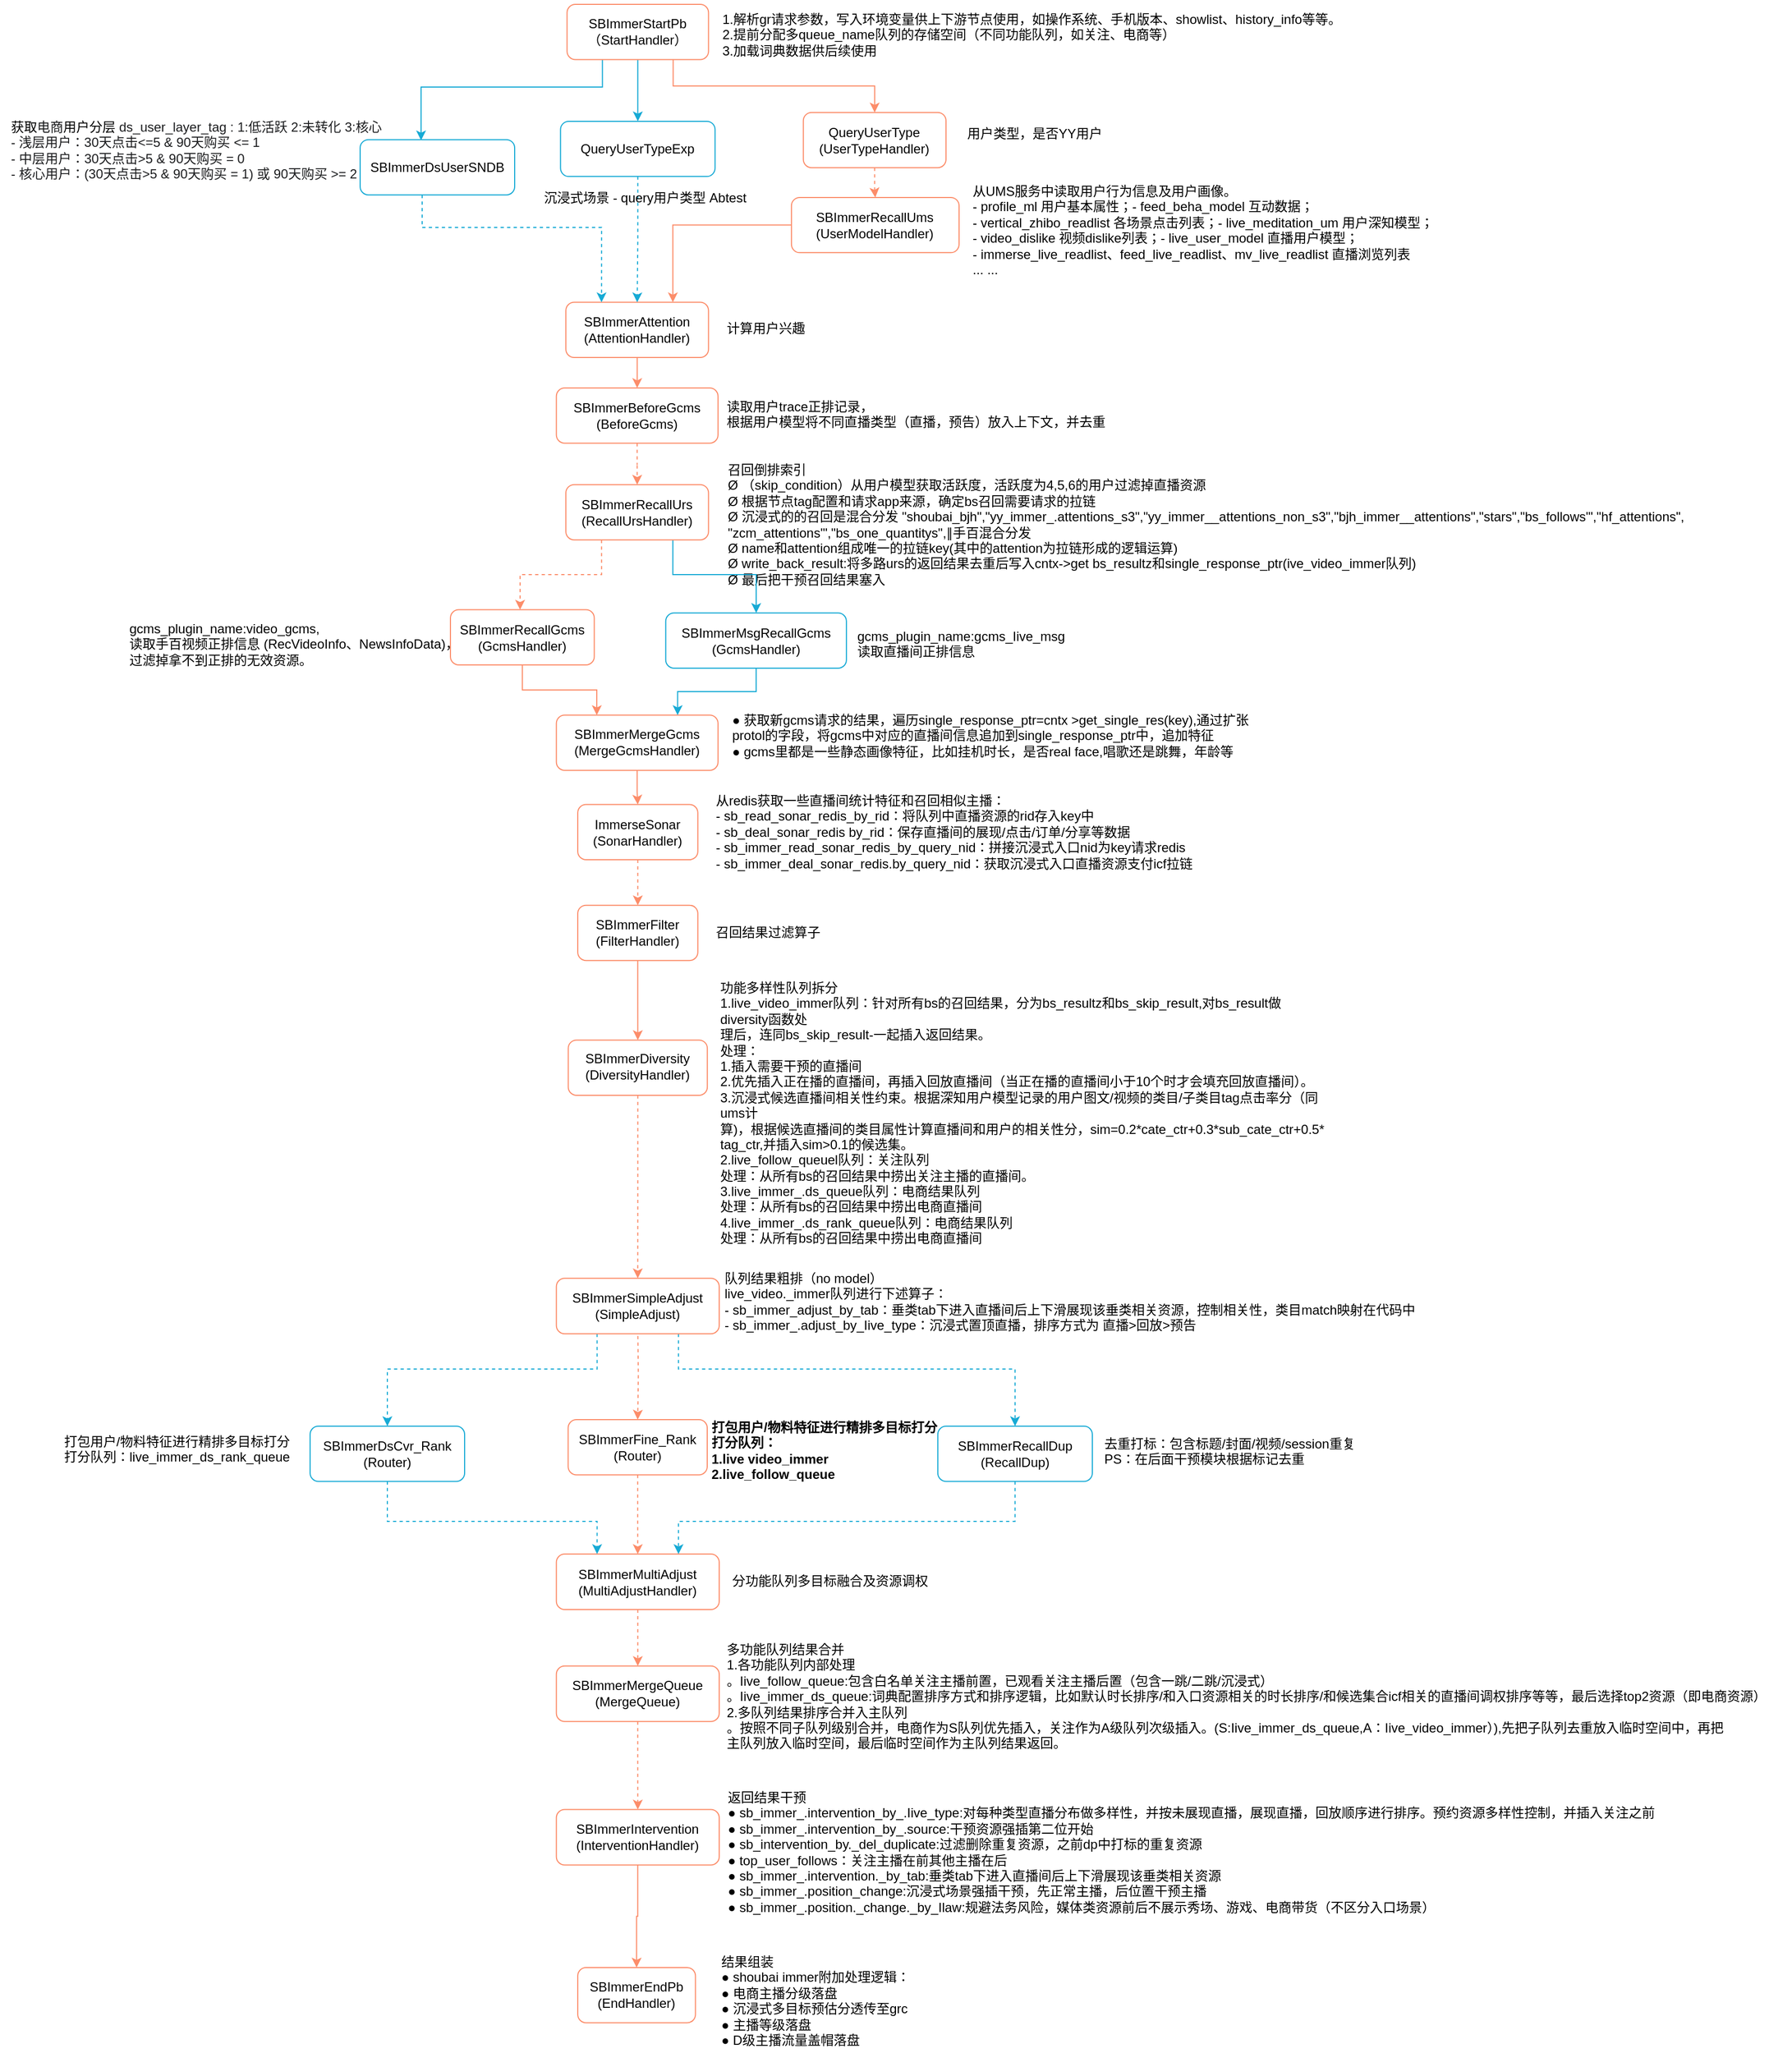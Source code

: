 <mxfile version="24.3.0" type="github">
  <diagram name="第 1 页" id="BZP7j4EBE2frMY6dUary">
    <mxGraphModel dx="1517" dy="2173" grid="1" gridSize="10" guides="1" tooltips="1" connect="1" arrows="1" fold="1" page="1" pageScale="1" pageWidth="827" pageHeight="1169" math="0" shadow="0">
      <root>
        <mxCell id="0" />
        <mxCell id="1" parent="0" />
        <mxCell id="CTMLsmFPayaTSugQ_vrA-52" value="1.解析gr请求参数，写入环境变量供上下游节点使用，如操作系统、手机版本、showlist、history_info等等。&#xa;2.提前分配多queue_name队列的存储空间（不同功能队列，如关注、电商等）&#xa;3.加载词典数据供后续使用" style="text;whiteSpace=wrap;verticalAlign=middle;" parent="1" vertex="1">
          <mxGeometry x="-165" y="-959" width="675" height="64" as="geometry" />
        </mxCell>
        <mxCell id="CTMLsmFPayaTSugQ_vrA-54" value="用户类型，是否YY用户" style="text;whiteSpace=wrap;" parent="1" vertex="1">
          <mxGeometry x="60" y="-850.28" width="160" height="40" as="geometry" />
        </mxCell>
        <mxCell id="CTMLsmFPayaTSugQ_vrA-55" value="从UMS服务中读取用户行为信息及用户画像。&#xa;- profile_ml 用户基本属性；- feed_beha_model 互动数据；&#xa;- vertical_zhibo_readlist 各场景点击列表；- live_meditation_um 用户深知模型；&#xa;- video_dislike 视频dislike列表；- live_user_model 直播用户模型；&#xa;- immerse_live_readlist、feed_live_readlist、mv_live_readlist 直播浏览列表&#xa;... ..." style="text;whiteSpace=wrap;" parent="1" vertex="1">
          <mxGeometry x="65" y="-796.83" width="462" height="70" as="geometry" />
        </mxCell>
        <mxCell id="CTMLsmFPayaTSugQ_vrA-57" value="计算用户兴趣" style="text;whiteSpace=wrap;" parent="1" vertex="1">
          <mxGeometry x="-161" y="-671" width="470" height="40" as="geometry" />
        </mxCell>
        <mxCell id="CTMLsmFPayaTSugQ_vrA-58" value="读取用户trace正排记录，&#xa;根据用户模型将不同直播类型（直播，预告）放入上下文，并去重" style="text;whiteSpace=wrap;" parent="1" vertex="1">
          <mxGeometry x="-161" y="-599" width="450" height="40" as="geometry" />
        </mxCell>
        <mxCell id="CTMLsmFPayaTSugQ_vrA-59" value="召回倒排索引&#xa;Ø （skip_condition）从用户模型获取活跃度，活跃度为4,5,6的用户过滤掉直播资源&#xa;Ø 根据节点tag配置和请求app来源，确定bs召回需要请求的拉链&#xa;Ø 沉浸式的的召回是混合分发 &quot;shoubai_bjh&quot;,&quot;yy_immer_.attentions_s3&quot;,&quot;yy_immer__attentions_non_s3&quot;,&quot;bjh_immer__attentions&quot;,&quot;stars&quot;,&quot;bs_follows&#39;&quot;,&quot;hf_attentions&quot;,&#xa;&quot;zcm_attentions&#39;&quot;,&quot;bs_one_quantitys&quot;,∥手百混合分发&#xa;Ø name和attention组成唯一的拉链key(其中的attention为拉链形成的逻辑运算)&#xa;Ø write_back_result:将多路urs的返回结果去重后写入cntx-&gt;get bs_resultz和single_response_ptr(ive_video_immer队列)&#xa;Ø 最后把干预召回结果塞入" style="text;whiteSpace=wrap;" parent="1" vertex="1">
          <mxGeometry x="-160" y="-541" width="979" height="150" as="geometry" />
        </mxCell>
        <mxCell id="CTMLsmFPayaTSugQ_vrA-6" style="edgeStyle=orthogonalEdgeStyle;rounded=0;orthogonalLoop=1;jettySize=auto;html=1;exitX=0.75;exitY=1;exitDx=0;exitDy=0;entryX=0.5;entryY=0;entryDx=0;entryDy=0;strokeColor=#FC8D6A;endArrow=classic;endFill=1;" parent="1" source="CTMLsmFPayaTSugQ_vrA-2" target="CTMLsmFPayaTSugQ_vrA-3" edge="1">
          <mxGeometry relative="1" as="geometry" />
        </mxCell>
        <mxCell id="1q_19juKDQYcNWKgW3-u-2" style="edgeStyle=orthogonalEdgeStyle;rounded=0;orthogonalLoop=1;jettySize=auto;html=1;exitX=0.25;exitY=1;exitDx=0;exitDy=0;strokeColor=#17AAD5;" parent="1" source="CTMLsmFPayaTSugQ_vrA-2" edge="1">
          <mxGeometry relative="1" as="geometry">
            <mxPoint x="-440" y="-830" as="targetPoint" />
            <Array as="points">
              <mxPoint x="-273" y="-879" />
              <mxPoint x="-440" y="-879" />
              <mxPoint x="-440" y="-831" />
            </Array>
          </mxGeometry>
        </mxCell>
        <mxCell id="1q_19juKDQYcNWKgW3-u-3" style="edgeStyle=orthogonalEdgeStyle;rounded=0;orthogonalLoop=1;jettySize=auto;html=1;strokeColor=#17AAD5;" parent="1" source="CTMLsmFPayaTSugQ_vrA-2" target="CTMLsmFPayaTSugQ_vrA-22" edge="1">
          <mxGeometry relative="1" as="geometry" />
        </mxCell>
        <mxCell id="CTMLsmFPayaTSugQ_vrA-2" value="&lt;font style=&quot;font-size: 12px;&quot;&gt;SBImmerStartPb&lt;/font&gt;&lt;div style=&quot;&quot;&gt;&lt;font style=&quot;font-size: 12px;&quot;&gt;（StartHandler）&lt;/font&gt;&lt;br&gt;&lt;/div&gt;" style="rounded=1;whiteSpace=wrap;html=1;strokeColor=#FC8D6A;" parent="1" vertex="1">
          <mxGeometry x="-305.822" y="-955" width="130.014" height="50.723" as="geometry" />
        </mxCell>
        <mxCell id="CTMLsmFPayaTSugQ_vrA-27" value="" style="edgeStyle=orthogonalEdgeStyle;rounded=0;orthogonalLoop=1;jettySize=auto;html=1;dashed=1;endArrow=classic;endFill=1;strokeColor=#FC8D6A;" parent="1" source="CTMLsmFPayaTSugQ_vrA-3" target="CTMLsmFPayaTSugQ_vrA-4" edge="1">
          <mxGeometry relative="1" as="geometry" />
        </mxCell>
        <mxCell id="CTMLsmFPayaTSugQ_vrA-3" value="QueryUserType&lt;div&gt;(UserTypeHandler)&lt;br&gt;&lt;/div&gt;" style="rounded=1;whiteSpace=wrap;html=1;strokeColor=#FC8D6A;" parent="1" vertex="1">
          <mxGeometry x="-88.659" y="-855.646" width="131.106" height="50.723" as="geometry" />
        </mxCell>
        <mxCell id="CTMLsmFPayaTSugQ_vrA-28" style="edgeStyle=orthogonalEdgeStyle;rounded=0;orthogonalLoop=1;jettySize=auto;html=1;entryX=0.75;entryY=0;entryDx=0;entryDy=0;endArrow=classic;endFill=1;strokeColor=#FC8D6A;" parent="1" source="CTMLsmFPayaTSugQ_vrA-4" target="CTMLsmFPayaTSugQ_vrA-7" edge="1">
          <mxGeometry relative="1" as="geometry" />
        </mxCell>
        <mxCell id="CTMLsmFPayaTSugQ_vrA-4" value="SBImmerRecallUms&lt;div&gt;(UserModelHandler)&lt;br&gt;&lt;/div&gt;" style="rounded=1;whiteSpace=wrap;html=1;strokeColor=#FC8D6A;" parent="1" vertex="1">
          <mxGeometry x="-99.585" y="-777.557" width="154.05" height="50.723" as="geometry" />
        </mxCell>
        <mxCell id="CTMLsmFPayaTSugQ_vrA-30" value="" style="edgeStyle=orthogonalEdgeStyle;rounded=0;orthogonalLoop=1;jettySize=auto;html=1;strokeColor=#FC8D6A;" parent="1" source="CTMLsmFPayaTSugQ_vrA-7" target="CTMLsmFPayaTSugQ_vrA-8" edge="1">
          <mxGeometry relative="1" as="geometry" />
        </mxCell>
        <mxCell id="CTMLsmFPayaTSugQ_vrA-7" value="SBImmerAttention&lt;div&gt;(AttentionHandler)&lt;br&gt;&lt;/div&gt;" style="rounded=1;whiteSpace=wrap;html=1;strokeColor=#FC8D6A;" parent="1" vertex="1">
          <mxGeometry x="-306.914" y="-681.214" width="131.106" height="50.723" as="geometry" />
        </mxCell>
        <mxCell id="CTMLsmFPayaTSugQ_vrA-31" style="edgeStyle=orthogonalEdgeStyle;rounded=0;orthogonalLoop=1;jettySize=auto;html=1;entryX=0.5;entryY=0;entryDx=0;entryDy=0;strokeColor=#FC8D6A;dashed=1;" parent="1" source="CTMLsmFPayaTSugQ_vrA-8" target="CTMLsmFPayaTSugQ_vrA-9" edge="1">
          <mxGeometry relative="1" as="geometry" />
        </mxCell>
        <mxCell id="CTMLsmFPayaTSugQ_vrA-8" value="SBImmerBeforeGcms&lt;div&gt;(BeforeGcms)&lt;br&gt;&lt;/div&gt;" style="rounded=1;whiteSpace=wrap;html=1;strokeColor=#FC8D6A;" parent="1" vertex="1">
          <mxGeometry x="-315.655" y="-602.483" width="148.587" height="50.723" as="geometry" />
        </mxCell>
        <mxCell id="CTMLsmFPayaTSugQ_vrA-32" style="edgeStyle=orthogonalEdgeStyle;rounded=0;orthogonalLoop=1;jettySize=auto;html=1;exitX=0.25;exitY=1;exitDx=0;exitDy=0;strokeColor=#FC8D6A;dashed=1;" parent="1" source="CTMLsmFPayaTSugQ_vrA-9" target="CTMLsmFPayaTSugQ_vrA-10" edge="1">
          <mxGeometry relative="1" as="geometry">
            <Array as="points">
              <mxPoint x="-274" y="-431" />
              <mxPoint x="-349" y="-431" />
            </Array>
          </mxGeometry>
        </mxCell>
        <mxCell id="CTMLsmFPayaTSugQ_vrA-33" style="edgeStyle=orthogonalEdgeStyle;rounded=0;orthogonalLoop=1;jettySize=auto;html=1;exitX=0.75;exitY=1;exitDx=0;exitDy=0;strokeColor=#17AAD5;" parent="1" source="CTMLsmFPayaTSugQ_vrA-9" target="CTMLsmFPayaTSugQ_vrA-23" edge="1">
          <mxGeometry relative="1" as="geometry">
            <Array as="points">
              <mxPoint x="-209" y="-431" />
              <mxPoint x="-132" y="-431" />
            </Array>
          </mxGeometry>
        </mxCell>
        <mxCell id="CTMLsmFPayaTSugQ_vrA-34" style="edgeStyle=orthogonalEdgeStyle;rounded=0;orthogonalLoop=1;jettySize=auto;html=1;entryX=0.25;entryY=0;entryDx=0;entryDy=0;strokeColor=#FC8D6A;" parent="1" source="CTMLsmFPayaTSugQ_vrA-10" target="CTMLsmFPayaTSugQ_vrA-11" edge="1">
          <mxGeometry relative="1" as="geometry" />
        </mxCell>
        <mxCell id="CTMLsmFPayaTSugQ_vrA-9" value="SBImmerRecallUrs&lt;div&gt;(RecallUrsHandler)&lt;br&gt;&lt;/div&gt;" style="rounded=1;whiteSpace=wrap;html=1;strokeColor=#FC8D6A;" parent="1" vertex="1">
          <mxGeometry x="-306.914" y="-513.649" width="131.106" height="50.723" as="geometry" />
        </mxCell>
        <mxCell id="CTMLsmFPayaTSugQ_vrA-10" value="SBImmerRecallGcms&lt;div&gt;(GcmsHandler)&lt;br&gt;&lt;/div&gt;" style="rounded=1;whiteSpace=wrap;html=1;strokeColor=#FC8D6A;" parent="1" vertex="1">
          <mxGeometry x="-413.003" y="-398.755" width="132.199" height="50.723" as="geometry" />
        </mxCell>
        <mxCell id="CTMLsmFPayaTSugQ_vrA-36" value="" style="edgeStyle=orthogonalEdgeStyle;rounded=0;orthogonalLoop=1;jettySize=auto;html=1;strokeColor=#FC8D6A;" parent="1" source="CTMLsmFPayaTSugQ_vrA-11" target="CTMLsmFPayaTSugQ_vrA-12" edge="1">
          <mxGeometry relative="1" as="geometry" />
        </mxCell>
        <mxCell id="CTMLsmFPayaTSugQ_vrA-11" value="SBImmerMergeGcms&lt;div&gt;(MergeGcmsHandler)&lt;br&gt;&lt;/div&gt;" style="rounded=1;whiteSpace=wrap;html=1;strokeColor=#FC8D6A;" parent="1" vertex="1">
          <mxGeometry x="-315.655" y="-301.881" width="148.587" height="50.723" as="geometry" />
        </mxCell>
        <mxCell id="CTMLsmFPayaTSugQ_vrA-38" value="" style="edgeStyle=orthogonalEdgeStyle;rounded=0;orthogonalLoop=1;jettySize=auto;html=1;strokeColor=#FC8D6A;dashed=1;" parent="1" source="CTMLsmFPayaTSugQ_vrA-12" target="CTMLsmFPayaTSugQ_vrA-13" edge="1">
          <mxGeometry relative="1" as="geometry" />
        </mxCell>
        <mxCell id="CTMLsmFPayaTSugQ_vrA-12" value="ImmerseSonar&lt;div&gt;(SonarHandler)&lt;/div&gt;" style="rounded=1;whiteSpace=wrap;html=1;strokeColor=#FC8D6A;" parent="1" vertex="1">
          <mxGeometry x="-295.989" y="-219.71" width="110.348" height="50.723" as="geometry" />
        </mxCell>
        <mxCell id="CTMLsmFPayaTSugQ_vrA-39" style="edgeStyle=orthogonalEdgeStyle;rounded=0;orthogonalLoop=1;jettySize=auto;html=1;strokeColor=#FC8D6A;" parent="1" source="CTMLsmFPayaTSugQ_vrA-13" target="CTMLsmFPayaTSugQ_vrA-14" edge="1">
          <mxGeometry relative="1" as="geometry" />
        </mxCell>
        <mxCell id="CTMLsmFPayaTSugQ_vrA-13" value="SBImmerFilter&lt;div&gt;(FilterHandler)&lt;br&gt;&lt;/div&gt;" style="rounded=1;whiteSpace=wrap;html=1;strokeColor=#FC8D6A;" parent="1" vertex="1">
          <mxGeometry x="-295.989" y="-127.153" width="110.348" height="50.723" as="geometry" />
        </mxCell>
        <mxCell id="CTMLsmFPayaTSugQ_vrA-40" value="" style="edgeStyle=orthogonalEdgeStyle;rounded=0;orthogonalLoop=1;jettySize=auto;html=1;strokeColor=#FC8D6A;dashed=1;" parent="1" source="CTMLsmFPayaTSugQ_vrA-14" target="CTMLsmFPayaTSugQ_vrA-15" edge="1">
          <mxGeometry relative="1" as="geometry" />
        </mxCell>
        <mxCell id="CTMLsmFPayaTSugQ_vrA-14" value="SBImmerDiversity&lt;div style=&quot;line-height: 140%;&quot;&gt;(DiversityHandler)&lt;br&gt;&lt;/div&gt;" style="rounded=1;whiteSpace=wrap;html=1;strokeColor=#FC8D6A;" parent="1" vertex="1">
          <mxGeometry x="-304.729" y="-3.278" width="127.828" height="50.723" as="geometry" />
        </mxCell>
        <mxCell id="CTMLsmFPayaTSugQ_vrA-41" style="edgeStyle=orthogonalEdgeStyle;rounded=0;orthogonalLoop=1;jettySize=auto;html=1;entryX=0.5;entryY=0;entryDx=0;entryDy=0;strokeColor=#FC8D6A;dashed=1;" parent="1" target="CTMLsmFPayaTSugQ_vrA-16" edge="1">
          <mxGeometry relative="1" as="geometry">
            <mxPoint x="-240.842" y="262.635" as="sourcePoint" />
          </mxGeometry>
        </mxCell>
        <mxCell id="CTMLsmFPayaTSugQ_vrA-47" style="edgeStyle=orthogonalEdgeStyle;rounded=0;orthogonalLoop=1;jettySize=auto;html=1;exitX=0.25;exitY=1;exitDx=0;exitDy=0;strokeColor=#17AAD5;dashed=1;entryX=0.5;entryY=0;entryDx=0;entryDy=0;" parent="1" source="CTMLsmFPayaTSugQ_vrA-15" target="CTMLsmFPayaTSugQ_vrA-24" edge="1">
          <mxGeometry relative="1" as="geometry">
            <mxPoint x="-421" y="359" as="targetPoint" />
            <Array as="points">
              <mxPoint x="-278" y="299" />
              <mxPoint x="-471" y="299" />
            </Array>
          </mxGeometry>
        </mxCell>
        <mxCell id="CTMLsmFPayaTSugQ_vrA-43" style="edgeStyle=orthogonalEdgeStyle;rounded=0;orthogonalLoop=1;jettySize=auto;html=1;dashed=1;strokeColor=#FC8D6A;" parent="1" source="CTMLsmFPayaTSugQ_vrA-16" target="CTMLsmFPayaTSugQ_vrA-17" edge="1">
          <mxGeometry relative="1" as="geometry" />
        </mxCell>
        <mxCell id="CTMLsmFPayaTSugQ_vrA-48" style="edgeStyle=orthogonalEdgeStyle;rounded=0;orthogonalLoop=1;jettySize=auto;html=1;exitX=0.75;exitY=1;exitDx=0;exitDy=0;strokeColor=#17AAD5;dashed=1;entryX=0.5;entryY=0;entryDx=0;entryDy=0;" parent="1" source="CTMLsmFPayaTSugQ_vrA-15" target="CTMLsmFPayaTSugQ_vrA-25" edge="1">
          <mxGeometry relative="1" as="geometry">
            <Array as="points">
              <mxPoint x="-203" y="299" />
              <mxPoint x="106" y="299" />
            </Array>
          </mxGeometry>
        </mxCell>
        <mxCell id="CTMLsmFPayaTSugQ_vrA-16" value="SBImmerFine_Rank&lt;div&gt;(Router)&lt;br&gt;&lt;/div&gt;" style="rounded=1;whiteSpace=wrap;html=1;strokeColor=#FC8D6A;" parent="1" vertex="1">
          <mxGeometry x="-304.822" y="345.49" width="127.828" height="50.723" as="geometry" />
        </mxCell>
        <mxCell id="CTMLsmFPayaTSugQ_vrA-44" style="edgeStyle=orthogonalEdgeStyle;rounded=0;orthogonalLoop=1;jettySize=auto;html=1;strokeColor=#FC8D6A;dashed=1;" parent="1" source="CTMLsmFPayaTSugQ_vrA-17" target="CTMLsmFPayaTSugQ_vrA-18" edge="1">
          <mxGeometry relative="1" as="geometry" />
        </mxCell>
        <mxCell id="CTMLsmFPayaTSugQ_vrA-15" value="SBImmerSimpleAdjust&lt;div&gt;(SimpleAdjust)&lt;br&gt;&lt;/div&gt;" style="rounded=1;whiteSpace=wrap;html=1;strokeColor=#FC8D6A;" parent="1" vertex="1">
          <mxGeometry x="-315.655" y="215.616" width="149.679" height="51.019" as="geometry" />
        </mxCell>
        <mxCell id="CTMLsmFPayaTSugQ_vrA-17" value="SBImmerMultiAdjust&lt;div&gt;(MultiAdjustHandler)&lt;br&gt;&lt;/div&gt;" style="rounded=1;whiteSpace=wrap;html=1;strokeColor=#FC8D6A;" parent="1" vertex="1">
          <mxGeometry x="-315.655" y="469.005" width="149.679" height="51.019" as="geometry" />
        </mxCell>
        <mxCell id="CTMLsmFPayaTSugQ_vrA-45" style="edgeStyle=orthogonalEdgeStyle;rounded=0;orthogonalLoop=1;jettySize=auto;html=1;entryX=0.5;entryY=0;entryDx=0;entryDy=0;dashed=1;strokeColor=#FC8D6A;" parent="1" source="CTMLsmFPayaTSugQ_vrA-18" target="CTMLsmFPayaTSugQ_vrA-19" edge="1">
          <mxGeometry relative="1" as="geometry" />
        </mxCell>
        <mxCell id="CTMLsmFPayaTSugQ_vrA-18" value="SBImmerMergeQueue&lt;div&gt;(MergeQueue)&lt;br&gt;&lt;/div&gt;" style="rounded=1;whiteSpace=wrap;html=1;strokeColor=#FC8D6A;" parent="1" vertex="1">
          <mxGeometry x="-315.655" y="571.879" width="149.679" height="51.019" as="geometry" />
        </mxCell>
        <mxCell id="CTMLsmFPayaTSugQ_vrA-46" style="edgeStyle=orthogonalEdgeStyle;rounded=0;orthogonalLoop=1;jettySize=auto;html=1;entryX=0.5;entryY=0;entryDx=0;entryDy=0;strokeColor=#FC8D6A;" parent="1" source="CTMLsmFPayaTSugQ_vrA-19" target="CTMLsmFPayaTSugQ_vrA-20" edge="1">
          <mxGeometry relative="1" as="geometry" />
        </mxCell>
        <mxCell id="CTMLsmFPayaTSugQ_vrA-19" value="SBImmerIntervention&lt;div&gt;(InterventionHandler)&lt;br&gt;&lt;/div&gt;" style="rounded=1;whiteSpace=wrap;html=1;strokeColor=#FC8D6A;" parent="1" vertex="1">
          <mxGeometry x="-315.655" y="703.753" width="149.679" height="51.019" as="geometry" />
        </mxCell>
        <mxCell id="CTMLsmFPayaTSugQ_vrA-20" value="SBImmerEndPb&lt;div&gt;(EndHandler)&lt;br&gt;&lt;/div&gt;" style="rounded=1;whiteSpace=wrap;html=1;strokeColor=#FC8D6A;" parent="1" vertex="1">
          <mxGeometry x="-295.986" y="848.997" width="108.163" height="50.723" as="geometry" />
        </mxCell>
        <mxCell id="CTMLsmFPayaTSugQ_vrA-29" style="edgeStyle=orthogonalEdgeStyle;rounded=0;orthogonalLoop=1;jettySize=auto;html=1;entryX=0.5;entryY=0;entryDx=0;entryDy=0;dashed=1;strokeColor=#17AAD5;" parent="1" source="CTMLsmFPayaTSugQ_vrA-22" target="CTMLsmFPayaTSugQ_vrA-7" edge="1">
          <mxGeometry relative="1" as="geometry" />
        </mxCell>
        <mxCell id="CTMLsmFPayaTSugQ_vrA-22" value="QueryUserTypeExp" style="rounded=1;whiteSpace=wrap;html=1;strokeColor=#17AAD5;" parent="1" vertex="1">
          <mxGeometry x="-311.83" y="-847.557" width="142.032" height="50.723" as="geometry" />
        </mxCell>
        <mxCell id="CTMLsmFPayaTSugQ_vrA-37" style="edgeStyle=orthogonalEdgeStyle;rounded=0;orthogonalLoop=1;jettySize=auto;html=1;entryX=0.75;entryY=0;entryDx=0;entryDy=0;strokeColor=#17AAD5;" parent="1" source="CTMLsmFPayaTSugQ_vrA-23" target="CTMLsmFPayaTSugQ_vrA-11" edge="1">
          <mxGeometry relative="1" as="geometry" />
        </mxCell>
        <mxCell id="CTMLsmFPayaTSugQ_vrA-23" value="SBImmerMsgRecallGcms&lt;div&gt;(GcmsHandler)&lt;br&gt;&lt;/div&gt;" style="rounded=1;whiteSpace=wrap;html=1;strokeColor=#17AAD5;" parent="1" vertex="1">
          <mxGeometry x="-215.14" y="-395.755" width="166.068" height="50.723" as="geometry" />
        </mxCell>
        <mxCell id="CTMLsmFPayaTSugQ_vrA-49" style="edgeStyle=orthogonalEdgeStyle;rounded=0;orthogonalLoop=1;jettySize=auto;html=1;entryX=0.25;entryY=0;entryDx=0;entryDy=0;strokeColor=#17AAD5;dashed=1;exitX=0.5;exitY=1;exitDx=0;exitDy=0;" parent="1" source="CTMLsmFPayaTSugQ_vrA-24" target="CTMLsmFPayaTSugQ_vrA-17" edge="1">
          <mxGeometry relative="1" as="geometry">
            <Array as="points">
              <mxPoint x="-471" y="439" />
              <mxPoint x="-278" y="439" />
            </Array>
          </mxGeometry>
        </mxCell>
        <mxCell id="CTMLsmFPayaTSugQ_vrA-24" value="SBImmerDsCvr_Rank&lt;div&gt;(Router)&lt;br&gt;&lt;/div&gt;" style="rounded=1;whiteSpace=wrap;html=1;strokeColor=#17AAD5;" parent="1" vertex="1">
          <mxGeometry x="-542" y="351.49" width="142.032" height="50.723" as="geometry" />
        </mxCell>
        <mxCell id="CTMLsmFPayaTSugQ_vrA-51" style="edgeStyle=orthogonalEdgeStyle;rounded=0;orthogonalLoop=1;jettySize=auto;html=1;entryX=0.75;entryY=0;entryDx=0;entryDy=0;dashed=1;strokeColor=#17AAD5;" parent="1" source="CTMLsmFPayaTSugQ_vrA-25" target="CTMLsmFPayaTSugQ_vrA-17" edge="1">
          <mxGeometry relative="1" as="geometry">
            <Array as="points">
              <mxPoint x="106" y="439" />
              <mxPoint x="-203" y="439" />
            </Array>
          </mxGeometry>
        </mxCell>
        <mxCell id="CTMLsmFPayaTSugQ_vrA-25" value="SBImmerRecallDup&lt;div&gt;(RecallDup)&lt;br&gt;&lt;/div&gt;" style="rounded=1;whiteSpace=wrap;html=1;strokeColor=#17AAD5;" parent="1" vertex="1">
          <mxGeometry x="34.918" y="351.49" width="142.032" height="50.723" as="geometry" />
        </mxCell>
        <mxCell id="CTMLsmFPayaTSugQ_vrA-60" value="gcms_plugin_name:gcms_Iive_msg&#xa;读取直播间正排信息" style="text;whiteSpace=wrap;" parent="1" vertex="1">
          <mxGeometry x="-41" y="-388.03" width="330" height="40" as="geometry" />
        </mxCell>
        <mxCell id="CTMLsmFPayaTSugQ_vrA-61" value="gcms_plugin_name:video_gcms,&#xa;读取手百视频正排信息 (RecVideoInfo、NewsInfoData)，&#xa;过滤掉拿不到正排的无效资源。&#xa;" style="text;whiteSpace=wrap;" parent="1" vertex="1">
          <mxGeometry x="-710" y="-395.03" width="319" height="50" as="geometry" />
        </mxCell>
        <UserObject label="● 获取新gcms请求的结果，遍历single_response_ptr=cntx &gt;get_single_res(key),通过扩张protol的字段，将gcms中对应的直播间信息追加到single_response_ptr中，追加特征&#xa;● gcms里都是一些静态画像特征，比如挂机时长，是否real face,唱歌还是跳舞，年龄等" link="获取新gcms请求的结果，遍历single_response._ptr=cntx&#xa;&gt;get_single_.res(key),通过扩张protol的字段，将gcms中对应的直播间信息追&#xa;加到single_response_ptr中，追加特征&#xa;●&#xa;gcms里都是一些静态画像特征，比如挂机时长，是否real face,唱歌还是跳&#xa;舞，年龄等" id="CTMLsmFPayaTSugQ_vrA-62">
          <mxCell style="text;whiteSpace=wrap;" parent="1" vertex="1">
            <mxGeometry x="-156" y="-311" width="495" height="60" as="geometry" />
          </mxCell>
        </UserObject>
        <mxCell id="CTMLsmFPayaTSugQ_vrA-64" value="从redis获取一些直播间统计特征和召回相似主播：&#xa;- sb_read_sonar_redis_by_rid：将队列中直播资源的rid存入key中&#xa;- sb_deal_sonar_redis by_rid：保存直播间的展现/点击/订单/分享等数据&#xa;- sb_immer_read_sonar_redis_by_query_nid：拼接沉浸式入口nid为key请求redis&#xa;- sb_immer_deal_sonar_redis.by_query_nid：获取沉浸式入口直播资源支付icf拉链" style="text;whiteSpace=wrap;" parent="1" vertex="1">
          <mxGeometry x="-171" y="-237.15" width="731" height="110" as="geometry" />
        </mxCell>
        <mxCell id="CTMLsmFPayaTSugQ_vrA-65" value="召回结果过滤算子" style="text;whiteSpace=wrap;" parent="1" vertex="1">
          <mxGeometry x="-171" y="-116.43" width="130" height="40" as="geometry" />
        </mxCell>
        <mxCell id="CTMLsmFPayaTSugQ_vrA-66" value="功能多样性队列拆分&#xa;1.live_video_immer队列：针对所有bs的召回结果，分为bs_resultz和bs_skip_result,对bs_result做diversity函数处&#xa;理后，连同bs_skip_result-一起插入返回结果。&#xa;处理：&#xa;1.插入需要干预的直播间&#xa;2.优先插入正在播的直播间，再插入回放直播间（当正在播的直播间小于10个时才会填充回放直播间）。&#xa;3.沉浸式候选直播间相关性约束。根据深知用户模型记录的用户图文/视频的类目/子类目tag点击率分（同ums计&#xa;算)，根据候选直播间的类目属性计算直播间和用户的相关性分，sim=0.2*cate_ctr+0.3*sub_cate_ctr+0.5*&#xa;tag_ctr,并插入sim&gt;0.1的候选集。&#xa;2.live_follow_queuel队列：关注队列&#xa;处理：从所有bs的召回结果中捞出关注主播的直播间。&#xa;3.live_immer_.ds_queue队列：电商结果队列&#xa;处理：从所有bs的召回结果中捞出电商直播间&#xa;4.live_immer_.ds_rank_queue队列：电商结果队列&#xa;处理：从所有bs的召回结果中捞出电商直播间" style="text;whiteSpace=wrap;" parent="1" vertex="1">
          <mxGeometry x="-167.07" y="-65.43" width="560" height="257.43" as="geometry" />
        </mxCell>
        <UserObject label="队列结果粗排（no model）&#xa;live_video._immer队列进行下述算子：&#xa;- sb_immer_adjust_by_tab：垂类tab下进入直播间后上下滑展现该垂类相关资源，控制相关性，类目match映射在代码中&#xa;- sb_immer_.adjust_by_Iive_type：沉浸式置顶直播，排序方式为 直播&gt;回放&gt;预告" link="队列结果预调整&#xa;live_video._immer队列进行下述算子：&#xa;sb_immer_.adjust_by_.tab：垂类tab下进入直播间后上下滑展现该垂类相关资源，控制相关性，类目match映射在代码中&#xa;sb_immer_.adjust_by_Iive_type:沉浸式置顶直播，排序方式为直播&gt;回放&gt;预告" id="CTMLsmFPayaTSugQ_vrA-67">
          <mxCell style="text;whiteSpace=wrap;" parent="1" vertex="1">
            <mxGeometry x="-163" y="201.62" width="663" height="90" as="geometry" />
          </mxCell>
        </UserObject>
        <mxCell id="CTMLsmFPayaTSugQ_vrA-68" value="打包用户/物料特征进行精排多目标打分&#xa;打分队列：live_immer_ds_rank_queue" style="text;whiteSpace=wrap;" parent="1" vertex="1">
          <mxGeometry x="-770" y="352.21" width="240" height="50" as="geometry" />
        </mxCell>
        <mxCell id="CTMLsmFPayaTSugQ_vrA-69" value="打包用户/物料特征进行精排多目标打分&#xa;打分队列：&#xa;1.live video_immer&#xa;2.live_follow_queue" style="text;whiteSpace=wrap;fontStyle=1" parent="1" vertex="1">
          <mxGeometry x="-175" y="339" width="240" height="80" as="geometry" />
        </mxCell>
        <mxCell id="CTMLsmFPayaTSugQ_vrA-70" value="去重打标：包含标题/封面/视频/session重复&#xa;PS：在后面干预模块根据标记去重" style="text;whiteSpace=wrap;" parent="1" vertex="1">
          <mxGeometry x="186" y="354" width="260" height="50" as="geometry" />
        </mxCell>
        <mxCell id="CTMLsmFPayaTSugQ_vrA-71" value="分功能队列多目标融合及资源调权" style="text;whiteSpace=wrap;" parent="1" vertex="1">
          <mxGeometry x="-156" y="480.02" width="210" height="40" as="geometry" />
        </mxCell>
        <mxCell id="CTMLsmFPayaTSugQ_vrA-72" value="多功能队列结果合并&#xa;1.各功能队列内部处理&#xa;。Iive_follow_queue:包含白名单关注主播前置，已观看关注主播后置（包含一跳/二跳/沉浸式）&#xa;。Iive_immer_ds_queue:词典配置排序方式和排序逻辑，比如默认时长排序/和入口资源相关的时长排序/和候选集合icf相关的直播间调权排序等等，最后选择top2资源（即电商资源）&#xa;2.多队列结果排序合并入主队列&#xa;。按照不同子队列级别合并，电商作为S队列优先插入，关注作为A级队列次级插入。(S:Iive_immer_ds_queue,A：Iive_video_immer）),先把子队列去重放入临时空间中，再把&#xa;主队列放入临时空间，最后临时空间作为主队列结果返回。" style="text;whiteSpace=wrap;" parent="1" vertex="1">
          <mxGeometry x="-161" y="543" width="961" height="129" as="geometry" />
        </mxCell>
        <UserObject label="返回结果干预&#xa;● sb_immer_.intervention_by_.Iive_type:对每种类型直播分布做多样性，并按未展现直播，展现直播，回放顺序进行排序。预约资源多样性控制，并插入关注之前&#xa;● sb_immer_.intervention_by_.source:干预资源强插第二位开始&#xa;● sb_intervention_by._del_duplicate:过滤删除重复资源，之前dp中打标的重复资源&#xa;● top_user_follows：关注主播在前其他主播在后&#xa;● sb_immer_.intervention._by_tab:垂类tab下进入直播间后上下滑展现该垂类相关资源&#xa;● sb_immer_.position_change:沉浸式场景强插干预，先正常主播，后位置干预主播&#xa;● sb_immer_.position._change._by_Ilaw:规避法务风险，媒体类资源前后不展示秀场、游戏、电商带货（不区分入口场景）" link="返回结果干预&#xa;sb_immer_.intervention_by_.Iive_type:对每种类型直播分布做多样性，并按未展现直播，展现直播，回放顺序进行排序。预约资源多样性控制，并插入关注之前&#xa;sb_immer_.intervention_by_.source:干预资源强插第二位开始&#xa;●&#xa;sb_intervention_by._del_duplicate:过滤删除重复资源，之前dp中打标的重复资源&#xa;●&#xa;top_user_follows：关注主播在前其他主播在后&#xa;●&#xa;sb_immer_.intervention._by_tab:垂类tab下进入直播间后上下滑展现该垂类相关资源&#xa;●&#xa;sb_immer_.position_change:沉浸式场景强插干预，先正常主播，后位置干预主播&#xa;sb_immer_.position._change._by_Ilaw:规避法务风险，媒体类资源前后不展示秀场、游戏、电商带货（不区分入口场景）" id="CTMLsmFPayaTSugQ_vrA-73">
          <mxCell style="text;whiteSpace=wrap;" parent="1" vertex="1">
            <mxGeometry x="-160" y="679" width="880" height="130" as="geometry" />
          </mxCell>
        </UserObject>
        <mxCell id="CTMLsmFPayaTSugQ_vrA-74" value="结果组装&#xa;● shoubai immer附加处理逻辑：&#xa;● 电商主播分级落盘&#xa;● 沉浸式多目标预估分透传至grc&#xa;● 主播等级落盘&#xa;● D级主播流量盖帽落盘" style="text;whiteSpace=wrap;" parent="1" vertex="1">
          <mxGeometry x="-165.98" y="830" width="200" height="96.37" as="geometry" />
        </mxCell>
        <mxCell id="1q_19juKDQYcNWKgW3-u-4" style="edgeStyle=orthogonalEdgeStyle;rounded=0;orthogonalLoop=1;jettySize=auto;html=1;entryX=0.25;entryY=0;entryDx=0;entryDy=0;strokeColor=#17AAD5;dashed=1;" parent="1" source="1q_19juKDQYcNWKgW3-u-1" target="CTMLsmFPayaTSugQ_vrA-7" edge="1">
          <mxGeometry relative="1" as="geometry">
            <Array as="points">
              <mxPoint x="-439" y="-750" />
              <mxPoint x="-274" y="-750" />
            </Array>
          </mxGeometry>
        </mxCell>
        <mxCell id="1q_19juKDQYcNWKgW3-u-1" value="SBImmerDsUserSNDB" style="rounded=1;whiteSpace=wrap;html=1;strokeColor=#17AAD5;" parent="1" vertex="1">
          <mxGeometry x="-496.0" y="-830.647" width="142.032" height="50.723" as="geometry" />
        </mxCell>
        <mxCell id="1q_19juKDQYcNWKgW3-u-5" value="&lt;div data-morpho-block-id=&quot;docyg-244403e9-b055-11ee-b7bd-ffd951228c3b&quot; data-slate-node=&quot;element&quot; style=&quot;text-align: left; padding-left: 0px;&quot; data-morpho-type=&quot;paragraph&quot; class=&quot;mp-paragraph-wrapper&quot;&gt;获取&lt;span style=&quot;color: rgb(28, 29, 31); background-color: initial;&quot;&gt;电商&lt;/span&gt;&lt;span style=&quot;background-color: initial;&quot;&gt;用户分层&amp;nbsp;&lt;/span&gt;&lt;span style=&quot;background-color: transparent; color: rgb(28, 29, 31);&quot;&gt;ds_user_layer_tag : 1:低活跃 2:未转化 3:核心&lt;/span&gt;&lt;/div&gt;&lt;div data-morpho-block-id=&quot;docyg-244403e9-b055-11ee-b7bd-ffd951228c3b&quot; data-slate-node=&quot;element&quot; style=&quot;text-align: left; padding-left: 0px;&quot; data-morpho-type=&quot;paragraph&quot; class=&quot;mp-paragraph-wrapper&quot;&gt;&lt;span style=&quot;color: rgb(28, 29, 31); background-color: transparent;&quot;&gt;- 浅层用户：30天点击&amp;lt;=5 &amp;amp; 90天购买 &amp;lt;= 1&lt;/span&gt;&lt;/div&gt;&lt;div data-morpho-block-id=&quot;docyg-244403e9-b055-11ee-b7bd-ffd951228c3b&quot; data-slate-node=&quot;element&quot; style=&quot;text-align: left; padding-left: 0px;&quot; data-morpho-type=&quot;paragraph&quot; class=&quot;mp-paragraph-wrapper&quot;&gt;&lt;span style=&quot;color: rgb(28, 29, 31); background-color: transparent;&quot;&gt;-&amp;nbsp;&lt;/span&gt;&lt;span style=&quot;background-color: initial; text-align: center;&quot;&gt;&lt;font color=&quot;#1c1d1f&quot;&gt;中层用户：30天点击&amp;gt;5 &amp;amp; 90天购买 = 0&lt;/font&gt;&lt;/span&gt;&lt;/div&gt;&lt;div data-morpho-block-id=&quot;docyg-244403e9-b055-11ee-b7bd-ffd951228c3b&quot; data-slate-node=&quot;element&quot; style=&quot;text-align: left; padding-left: 0px;&quot; data-morpho-type=&quot;paragraph&quot; class=&quot;mp-paragraph-wrapper&quot;&gt;&lt;span style=&quot;background-color: initial; text-align: center;&quot;&gt;&lt;font color=&quot;#1c1d1f&quot;&gt;-&amp;nbsp;&lt;/font&gt;&lt;/span&gt;&lt;span style=&quot;background-color: initial; text-align: center;&quot;&gt;&lt;font color=&quot;#1c1d1f&quot;&gt;核心用户：(30天点击&amp;gt;5 &amp;amp; 90天购买 = 1) 或 90天购买 &amp;gt;= 2&lt;/font&gt;&lt;/span&gt;&lt;/div&gt;&lt;span class=&quot;mp-morpho-clipboard-doc-data&quot; data-morpho-doc-data=&quot;{&amp;quot;token&amp;quot;:&amp;quot;eyJhbGciOiJkaXIiLCJlbmMiOiJBMjU2R0NNIiwiYXBwSWQiOjEsInVpZCI6IjlDcDg0RE0wY3QiLCJkb2NJZCI6IjUzNTdmODQ1ZWIwZjRmIn0..yqYl5LdsXMqG1i7H.h2zJN3ad7F0z8zZrL0x5SOSICrESLMV8dEU74EoNBORcdlZFNPWUUC4eia0j4AlamyoKcnQPkH-a4lMZglok0qHV8snmgu5q_vtArxVLRdtko599JwHxf3FpeFeTS3M7G6M1K6R9dh_B0HznSrV_KdrdgtxzzaYRmO5DbicUDLtVJrqaJiWrUDvuusRhMEex5vd5Xe8CMfA0J2DoPf_h3tOpSw.nvGQq45J5KLfsjFWWvhn9A&amp;quot;}&quot;&gt;&lt;/span&gt;&lt;div data-morpho-block-id=&quot;docyg-244403e9-b055-11ee-b7bd-ffd951228c3b&quot; data-slate-node=&quot;element&quot; style=&quot;padding-left:0px&quot; data-morpho-type=&quot;paragraph&quot; class=&quot;mp-paragraph-wrapper&quot;&gt;&lt;span class=&quot;mp-morpho-clipboard-doc-data&quot; data-morpho-doc-data=&quot;{&amp;quot;token&amp;quot;:&amp;quot;eyJhbGciOiJkaXIiLCJlbmMiOiJBMjU2R0NNIiwiYXBwSWQiOjEsInVpZCI6IjlDcDg0RE0wY3QiLCJkb2NJZCI6IjUzNTdmODQ1ZWIwZjRmIn0..yqYl5LdsXMqG1i7H.h2zJN3ad7F0z8zZrL0x5SOSICrESLMV8dEU74EoNBORcdlZFNPWUUC4eia0j4AlamyoKcnQPkH-a4lMZglok0qHV8snmgu5q_vtArxVLRdtko599JwHxf3FpeFeTS3M7G6M1K6R9dh_B0HznSrV_KdrdgtxzzaYRmO5DbicUDLtVJrqaJiWrUDvuusRhMEex5vd5Xe8CMfA0J2DoPf_h3tOpSw.nvGQq45J5KLfsjFWWvhn9A&amp;quot;}&quot;&gt;&lt;/span&gt;&lt;/div&gt;&lt;span class=&quot;mp-morpho-clipboard-doc-data&quot; data-morpho-doc-data=&quot;{&amp;quot;token&amp;quot;:&amp;quot;eyJhbGciOiJkaXIiLCJlbmMiOiJBMjU2R0NNIiwiYXBwSWQiOjEsInVpZCI6IjlDcDg0RE0wY3QiLCJkb2NJZCI6IjUzNTdmODQ1ZWIwZjRmIn0..pCHAVqKNl6A6FzGB.4LZeJNNsyfY-32JqOU4ROncP46VGgSdZKTIl4vjHuSVVTp13aCAMcsRqBmcMl11NA9PIhYyMEap1sNyuyVQPSBf3OS6b5mUCJUOoVcmleNhX4NoEdu-47aaP1DD8qN72Av_ruHi6Yksv0HpaVPMhnA-DxDfH-j-qqGou7mZcKCkmcx_sVsXQGSck9p826Wd89kI1APDDWsyadTtQYAsBp4rLoQ.nJl7Tq-rMvyrGDB84ryziw&amp;quot;}&quot;&gt;&lt;/span&gt;" style="text;html=1;align=center;verticalAlign=middle;resizable=0;points=[];autosize=1;strokeColor=none;fillColor=none;" parent="1" vertex="1">
          <mxGeometry x="-827" y="-855.65" width="360" height="70" as="geometry" />
        </mxCell>
        <mxCell id="S-GF0X4kSmyvK1DAIHs_-1" value="沉浸式场景 - query用户类型 Abtest " style="text;whiteSpace=wrap;" vertex="1" parent="1">
          <mxGeometry x="-328.66" y="-790.65" width="208.66" height="40" as="geometry" />
        </mxCell>
      </root>
    </mxGraphModel>
  </diagram>
</mxfile>
